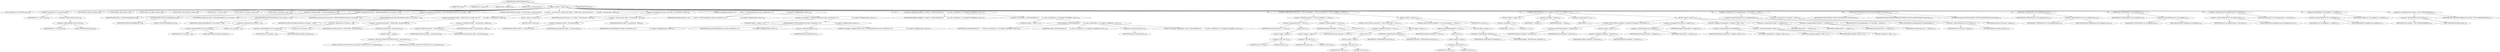 digraph "allocChoppedUpStripArrays" {  
"96861" [label = <(METHOD,allocChoppedUpStripArrays)<SUB>7077</SUB>> ]
"96862" [label = <(PARAM,TIFF *tif)<SUB>7077</SUB>> ]
"96863" [label = <(PARAM,uint32_t nstrips)<SUB>7077</SUB>> ]
"96864" [label = <(PARAM,uint64_t stripbytes)<SUB>7078</SUB>> ]
"96865" [label = <(PARAM,uint32_t rowsperstrip)<SUB>7079</SUB>> ]
"96866" [label = <(BLOCK,&lt;empty&gt;,&lt;empty&gt;)<SUB>7080</SUB>> ]
"96867" [label = <(LOCAL,TIFFDirectory* td: TIFFDirectory)<SUB>7081</SUB>> ]
"96868" [label = <(&lt;operator&gt;.assignment,*td = &amp;tif-&gt;tif_dir)<SUB>7081</SUB>> ]
"96869" [label = <(IDENTIFIER,td,*td = &amp;tif-&gt;tif_dir)<SUB>7081</SUB>> ]
"96870" [label = <(&lt;operator&gt;.addressOf,&amp;tif-&gt;tif_dir)<SUB>7081</SUB>> ]
"96871" [label = <(&lt;operator&gt;.indirectFieldAccess,tif-&gt;tif_dir)<SUB>7081</SUB>> ]
"96872" [label = <(IDENTIFIER,tif,*td = &amp;tif-&gt;tif_dir)<SUB>7081</SUB>> ]
"96873" [label = <(FIELD_IDENTIFIER,tif_dir,tif_dir)<SUB>7081</SUB>> ]
"96874" [label = <(LOCAL,uint64_t bytecount: uint64_t)<SUB>7082</SUB>> ]
"96875" [label = <(LOCAL,uint64_t offset: uint64_t)<SUB>7083</SUB>> ]
"96876" [label = <(LOCAL,uint64_t last_offset: uint64_t)<SUB>7084</SUB>> ]
"96877" [label = <(LOCAL,uint64_t last_bytecount: uint64_t)<SUB>7085</SUB>> ]
"96878" [label = <(LOCAL,uint32_t i: uint32_t)<SUB>7086</SUB>> ]
"96879" [label = <(LOCAL,uint64_t* newcounts: uint64_t)<SUB>7087</SUB>> ]
"96880" [label = <(LOCAL,uint64_t* newoffsets: uint64_t)<SUB>7088</SUB>> ]
"96881" [label = <(&lt;operator&gt;.assignment,offset = TIFFGetStrileOffset(tif, 0))<SUB>7090</SUB>> ]
"96882" [label = <(IDENTIFIER,offset,offset = TIFFGetStrileOffset(tif, 0))<SUB>7090</SUB>> ]
"96883" [label = <(TIFFGetStrileOffset,TIFFGetStrileOffset(tif, 0))<SUB>7090</SUB>> ]
"96884" [label = <(IDENTIFIER,tif,TIFFGetStrileOffset(tif, 0))<SUB>7090</SUB>> ]
"96885" [label = <(LITERAL,0,TIFFGetStrileOffset(tif, 0))<SUB>7090</SUB>> ]
"96886" [label = <(&lt;operator&gt;.assignment,last_offset = TIFFGetStrileOffset(tif, td-&gt;td_nstrips - 1))<SUB>7091</SUB>> ]
"96887" [label = <(IDENTIFIER,last_offset,last_offset = TIFFGetStrileOffset(tif, td-&gt;td_nstrips - 1))<SUB>7091</SUB>> ]
"96888" [label = <(TIFFGetStrileOffset,TIFFGetStrileOffset(tif, td-&gt;td_nstrips - 1))<SUB>7091</SUB>> ]
"96889" [label = <(IDENTIFIER,tif,TIFFGetStrileOffset(tif, td-&gt;td_nstrips - 1))<SUB>7091</SUB>> ]
"96890" [label = <(&lt;operator&gt;.subtraction,td-&gt;td_nstrips - 1)<SUB>7091</SUB>> ]
"96891" [label = <(&lt;operator&gt;.indirectFieldAccess,td-&gt;td_nstrips)<SUB>7091</SUB>> ]
"96892" [label = <(IDENTIFIER,td,td-&gt;td_nstrips - 1)<SUB>7091</SUB>> ]
"96893" [label = <(FIELD_IDENTIFIER,td_nstrips,td_nstrips)<SUB>7091</SUB>> ]
"96894" [label = <(LITERAL,1,td-&gt;td_nstrips - 1)<SUB>7091</SUB>> ]
"96895" [label = <(&lt;operator&gt;.assignment,last_bytecount = TIFFGetStrileByteCount(tif, td-&gt;td_nstrips - 1))<SUB>7092</SUB>> ]
"96896" [label = <(IDENTIFIER,last_bytecount,last_bytecount = TIFFGetStrileByteCount(tif, td-&gt;td_nstrips - 1))<SUB>7092</SUB>> ]
"96897" [label = <(TIFFGetStrileByteCount,TIFFGetStrileByteCount(tif, td-&gt;td_nstrips - 1))<SUB>7092</SUB>> ]
"96898" [label = <(IDENTIFIER,tif,TIFFGetStrileByteCount(tif, td-&gt;td_nstrips - 1))<SUB>7092</SUB>> ]
"96899" [label = <(&lt;operator&gt;.subtraction,td-&gt;td_nstrips - 1)<SUB>7092</SUB>> ]
"96900" [label = <(&lt;operator&gt;.indirectFieldAccess,td-&gt;td_nstrips)<SUB>7092</SUB>> ]
"96901" [label = <(IDENTIFIER,td,td-&gt;td_nstrips - 1)<SUB>7092</SUB>> ]
"96902" [label = <(FIELD_IDENTIFIER,td_nstrips,td_nstrips)<SUB>7092</SUB>> ]
"96903" [label = <(LITERAL,1,td-&gt;td_nstrips - 1)<SUB>7092</SUB>> ]
"96904" [label = <(CONTROL_STRUCTURE,if (last_offset &gt; UINT64_MAX - last_bytecount ||\012        last_offset + last_bytecount &lt; offset),if (last_offset &gt; UINT64_MAX - last_bytecount ||\012        last_offset + last_bytecount &lt; offset))<SUB>7093</SUB>> ]
"96905" [label = <(&lt;operator&gt;.logicalOr,last_offset &gt; UINT64_MAX - last_bytecount ||\012        last_offset + last_bytecount &lt; offset)<SUB>7093</SUB>> ]
"96906" [label = <(&lt;operator&gt;.greaterThan,last_offset &gt; UINT64_MAX - last_bytecount)<SUB>7093</SUB>> ]
"96907" [label = <(IDENTIFIER,last_offset,last_offset &gt; UINT64_MAX - last_bytecount)<SUB>7093</SUB>> ]
"96908" [label = <(UINT64_MAX,UINT64_MAX - last_bytecount)<SUB>7093</SUB>> ]
"96909" [label = <(BLOCK,&lt;empty&gt;,&lt;empty&gt;)> ]
"96910" [label = <(&lt;operator&gt;.subtraction,(18446744073709551615ULL) - last_bytecount)<SUB>7093</SUB>> ]
"96911" [label = <(LITERAL,18446744073709551615ULL,(18446744073709551615ULL) - last_bytecount)<SUB>7093</SUB>> ]
"96912" [label = <(IDENTIFIER,last_bytecount,(18446744073709551615ULL) - last_bytecount)<SUB>7093</SUB>> ]
"96913" [label = <(&lt;operator&gt;.lessThan,last_offset + last_bytecount &lt; offset)<SUB>7094</SUB>> ]
"96914" [label = <(&lt;operator&gt;.addition,last_offset + last_bytecount)<SUB>7094</SUB>> ]
"96915" [label = <(IDENTIFIER,last_offset,last_offset + last_bytecount)<SUB>7094</SUB>> ]
"96916" [label = <(IDENTIFIER,last_bytecount,last_offset + last_bytecount)<SUB>7094</SUB>> ]
"96917" [label = <(IDENTIFIER,offset,last_offset + last_bytecount &lt; offset)<SUB>7094</SUB>> ]
"96918" [label = <(BLOCK,&lt;empty&gt;,&lt;empty&gt;)<SUB>7095</SUB>> ]
"96919" [label = <(RETURN,return;,return;)<SUB>7096</SUB>> ]
"96920" [label = <(&lt;operator&gt;.assignment,bytecount = last_offset + last_bytecount - offset)<SUB>7098</SUB>> ]
"96921" [label = <(IDENTIFIER,bytecount,bytecount = last_offset + last_bytecount - offset)<SUB>7098</SUB>> ]
"96922" [label = <(&lt;operator&gt;.subtraction,last_offset + last_bytecount - offset)<SUB>7098</SUB>> ]
"96923" [label = <(&lt;operator&gt;.addition,last_offset + last_bytecount)<SUB>7098</SUB>> ]
"96924" [label = <(IDENTIFIER,last_offset,last_offset + last_bytecount)<SUB>7098</SUB>> ]
"96925" [label = <(IDENTIFIER,last_bytecount,last_offset + last_bytecount)<SUB>7098</SUB>> ]
"96926" [label = <(IDENTIFIER,offset,last_offset + last_bytecount - offset)<SUB>7098</SUB>> ]
"96927" [label = <(&lt;operator&gt;.assignment,newcounts =\012        (uint64_t *)_TIFFCheckMalloc(tif, nstrips, sizeof(uint64_t),\012                                     &quot;for chopped \&quot;StripByteCounts\&quot; array&quot;))<SUB>7100</SUB>> ]
"96928" [label = <(IDENTIFIER,newcounts,newcounts =\012        (uint64_t *)_TIFFCheckMalloc(tif, nstrips, sizeof(uint64_t),\012                                     &quot;for chopped \&quot;StripByteCounts\&quot; array&quot;))<SUB>7100</SUB>> ]
"96929" [label = <(&lt;operator&gt;.cast,(uint64_t *)_TIFFCheckMalloc(tif, nstrips, sizeof(uint64_t),\012                                     &quot;for chopped \&quot;StripByteCounts\&quot; array&quot;))<SUB>7101</SUB>> ]
"96930" [label = <(UNKNOWN,uint64_t *,uint64_t *)<SUB>7101</SUB>> ]
"96931" [label = <(_TIFFCheckMalloc,_TIFFCheckMalloc(tif, nstrips, sizeof(uint64_t),\012                                     &quot;for chopped \&quot;StripByteCounts\&quot; array&quot;))<SUB>7101</SUB>> ]
"96932" [label = <(IDENTIFIER,tif,_TIFFCheckMalloc(tif, nstrips, sizeof(uint64_t),\012                                     &quot;for chopped \&quot;StripByteCounts\&quot; array&quot;))<SUB>7101</SUB>> ]
"96933" [label = <(IDENTIFIER,nstrips,_TIFFCheckMalloc(tif, nstrips, sizeof(uint64_t),\012                                     &quot;for chopped \&quot;StripByteCounts\&quot; array&quot;))<SUB>7101</SUB>> ]
"96934" [label = <(&lt;operator&gt;.sizeOf,sizeof(uint64_t))<SUB>7101</SUB>> ]
"96935" [label = <(IDENTIFIER,uint64_t,sizeof(uint64_t))<SUB>7101</SUB>> ]
"96936" [label = <(LITERAL,&quot;for chopped \&quot;StripByteCounts\&quot; array&quot;,_TIFFCheckMalloc(tif, nstrips, sizeof(uint64_t),\012                                     &quot;for chopped \&quot;StripByteCounts\&quot; array&quot;))<SUB>7102</SUB>> ]
"96937" [label = <(&lt;operator&gt;.assignment,newoffsets = (uint64_t *)_TIFFCheckMalloc(\012        tif, nstrips, sizeof(uint64_t), &quot;for chopped \&quot;StripOffsets\&quot; array&quot;))<SUB>7103</SUB>> ]
"96938" [label = <(IDENTIFIER,newoffsets,newoffsets = (uint64_t *)_TIFFCheckMalloc(\012        tif, nstrips, sizeof(uint64_t), &quot;for chopped \&quot;StripOffsets\&quot; array&quot;))<SUB>7103</SUB>> ]
"96939" [label = <(&lt;operator&gt;.cast,(uint64_t *)_TIFFCheckMalloc(\012        tif, nstrips, sizeof(uint64_t), &quot;for chopped \&quot;StripOffsets\&quot; array&quot;))<SUB>7103</SUB>> ]
"96940" [label = <(UNKNOWN,uint64_t *,uint64_t *)<SUB>7103</SUB>> ]
"96941" [label = <(_TIFFCheckMalloc,_TIFFCheckMalloc(\012        tif, nstrips, sizeof(uint64_t), &quot;for chopped \&quot;StripOffsets\&quot; array&quot;))<SUB>7103</SUB>> ]
"96942" [label = <(IDENTIFIER,tif,_TIFFCheckMalloc(\012        tif, nstrips, sizeof(uint64_t), &quot;for chopped \&quot;StripOffsets\&quot; array&quot;))<SUB>7104</SUB>> ]
"96943" [label = <(IDENTIFIER,nstrips,_TIFFCheckMalloc(\012        tif, nstrips, sizeof(uint64_t), &quot;for chopped \&quot;StripOffsets\&quot; array&quot;))<SUB>7104</SUB>> ]
"96944" [label = <(&lt;operator&gt;.sizeOf,sizeof(uint64_t))<SUB>7104</SUB>> ]
"96945" [label = <(IDENTIFIER,uint64_t,sizeof(uint64_t))<SUB>7104</SUB>> ]
"96946" [label = <(LITERAL,&quot;for chopped \&quot;StripOffsets\&quot; array&quot;,_TIFFCheckMalloc(\012        tif, nstrips, sizeof(uint64_t), &quot;for chopped \&quot;StripOffsets\&quot; array&quot;))<SUB>7104</SUB>> ]
"96947" [label = <(CONTROL_STRUCTURE,if (newcounts == NULL || newoffsets == NULL),if (newcounts == NULL || newoffsets == NULL))<SUB>7105</SUB>> ]
"96948" [label = <(&lt;operator&gt;.logicalOr,newcounts == NULL || newoffsets == NULL)<SUB>7105</SUB>> ]
"96949" [label = <(&lt;operator&gt;.equals,newcounts == NULL)<SUB>7105</SUB>> ]
"96950" [label = <(IDENTIFIER,newcounts,newcounts == NULL)<SUB>7105</SUB>> ]
"96951" [label = <(NULL,NULL)<SUB>7105</SUB>> ]
"96952" [label = <(BLOCK,&lt;empty&gt;,&lt;empty&gt;)> ]
"96953" [label = <(&lt;operator&gt;.cast,(void *)0)<SUB>7105</SUB>> ]
"96954" [label = <(UNKNOWN,void *,void *)<SUB>7105</SUB>> ]
"96955" [label = <(LITERAL,0,(void *)0)<SUB>7105</SUB>> ]
"96956" [label = <(&lt;operator&gt;.equals,newoffsets == NULL)<SUB>7105</SUB>> ]
"96957" [label = <(IDENTIFIER,newoffsets,newoffsets == NULL)<SUB>7105</SUB>> ]
"96958" [label = <(NULL,NULL)<SUB>7105</SUB>> ]
"96959" [label = <(BLOCK,&lt;empty&gt;,&lt;empty&gt;)> ]
"96960" [label = <(&lt;operator&gt;.cast,(void *)0)<SUB>7105</SUB>> ]
"96961" [label = <(UNKNOWN,void *,void *)<SUB>7105</SUB>> ]
"96962" [label = <(LITERAL,0,(void *)0)<SUB>7105</SUB>> ]
"96963" [label = <(BLOCK,&lt;empty&gt;,&lt;empty&gt;)<SUB>7106</SUB>> ]
"96964" [label = <(CONTROL_STRUCTURE,if (newcounts != NULL),if (newcounts != NULL))<SUB>7111</SUB>> ]
"96965" [label = <(&lt;operator&gt;.notEquals,newcounts != NULL)<SUB>7111</SUB>> ]
"96966" [label = <(IDENTIFIER,newcounts,newcounts != NULL)<SUB>7111</SUB>> ]
"96967" [label = <(NULL,NULL)<SUB>7111</SUB>> ]
"96968" [label = <(BLOCK,&lt;empty&gt;,&lt;empty&gt;)> ]
"96969" [label = <(&lt;operator&gt;.cast,(void *)0)<SUB>7111</SUB>> ]
"96970" [label = <(UNKNOWN,void *,void *)<SUB>7111</SUB>> ]
"96971" [label = <(LITERAL,0,(void *)0)<SUB>7111</SUB>> ]
"96972" [label = <(BLOCK,&lt;empty&gt;,&lt;empty&gt;)<SUB>7112</SUB>> ]
"96973" [label = <(_TIFFfreeExt,_TIFFfreeExt(tif, newcounts))<SUB>7112</SUB>> ]
"96974" [label = <(IDENTIFIER,tif,_TIFFfreeExt(tif, newcounts))<SUB>7112</SUB>> ]
"96975" [label = <(IDENTIFIER,newcounts,_TIFFfreeExt(tif, newcounts))<SUB>7112</SUB>> ]
"96976" [label = <(CONTROL_STRUCTURE,if (newoffsets != NULL),if (newoffsets != NULL))<SUB>7113</SUB>> ]
"96977" [label = <(&lt;operator&gt;.notEquals,newoffsets != NULL)<SUB>7113</SUB>> ]
"96978" [label = <(IDENTIFIER,newoffsets,newoffsets != NULL)<SUB>7113</SUB>> ]
"96979" [label = <(NULL,NULL)<SUB>7113</SUB>> ]
"96980" [label = <(BLOCK,&lt;empty&gt;,&lt;empty&gt;)> ]
"96981" [label = <(&lt;operator&gt;.cast,(void *)0)<SUB>7113</SUB>> ]
"96982" [label = <(UNKNOWN,void *,void *)<SUB>7113</SUB>> ]
"96983" [label = <(LITERAL,0,(void *)0)<SUB>7113</SUB>> ]
"96984" [label = <(BLOCK,&lt;empty&gt;,&lt;empty&gt;)<SUB>7114</SUB>> ]
"96985" [label = <(_TIFFfreeExt,_TIFFfreeExt(tif, newoffsets))<SUB>7114</SUB>> ]
"96986" [label = <(IDENTIFIER,tif,_TIFFfreeExt(tif, newoffsets))<SUB>7114</SUB>> ]
"96987" [label = <(IDENTIFIER,newoffsets,_TIFFfreeExt(tif, newoffsets))<SUB>7114</SUB>> ]
"96988" [label = <(RETURN,return;,return;)<SUB>7115</SUB>> ]
"96989" [label = <(CONTROL_STRUCTURE,for (i = 0;i &lt; nstrips;i++),for (i = 0;i &lt; nstrips;i++))<SUB>7122</SUB>> ]
"96990" [label = <(BLOCK,&lt;empty&gt;,&lt;empty&gt;)<SUB>7122</SUB>> ]
"96991" [label = <(&lt;operator&gt;.assignment,i = 0)<SUB>7122</SUB>> ]
"96992" [label = <(IDENTIFIER,i,i = 0)<SUB>7122</SUB>> ]
"96993" [label = <(LITERAL,0,i = 0)<SUB>7122</SUB>> ]
"96994" [label = <(&lt;operator&gt;.lessThan,i &lt; nstrips)<SUB>7122</SUB>> ]
"96995" [label = <(IDENTIFIER,i,i &lt; nstrips)<SUB>7122</SUB>> ]
"96996" [label = <(IDENTIFIER,nstrips,i &lt; nstrips)<SUB>7122</SUB>> ]
"96997" [label = <(&lt;operator&gt;.postIncrement,i++)<SUB>7122</SUB>> ]
"96998" [label = <(IDENTIFIER,i,i++)<SUB>7122</SUB>> ]
"96999" [label = <(BLOCK,&lt;empty&gt;,&lt;empty&gt;)<SUB>7123</SUB>> ]
"97000" [label = <(CONTROL_STRUCTURE,if (stripbytes &gt; bytecount),if (stripbytes &gt; bytecount))<SUB>7124</SUB>> ]
"97001" [label = <(&lt;operator&gt;.greaterThan,stripbytes &gt; bytecount)<SUB>7124</SUB>> ]
"97002" [label = <(IDENTIFIER,stripbytes,stripbytes &gt; bytecount)<SUB>7124</SUB>> ]
"97003" [label = <(IDENTIFIER,bytecount,stripbytes &gt; bytecount)<SUB>7124</SUB>> ]
"97004" [label = <(BLOCK,&lt;empty&gt;,&lt;empty&gt;)<SUB>7125</SUB>> ]
"97005" [label = <(&lt;operator&gt;.assignment,stripbytes = bytecount)<SUB>7125</SUB>> ]
"97006" [label = <(IDENTIFIER,stripbytes,stripbytes = bytecount)<SUB>7125</SUB>> ]
"97007" [label = <(IDENTIFIER,bytecount,stripbytes = bytecount)<SUB>7125</SUB>> ]
"97008" [label = <(&lt;operator&gt;.assignment,newcounts[i] = stripbytes)<SUB>7126</SUB>> ]
"97009" [label = <(&lt;operator&gt;.indirectIndexAccess,newcounts[i])<SUB>7126</SUB>> ]
"97010" [label = <(IDENTIFIER,newcounts,newcounts[i] = stripbytes)<SUB>7126</SUB>> ]
"97011" [label = <(IDENTIFIER,i,newcounts[i] = stripbytes)<SUB>7126</SUB>> ]
"97012" [label = <(IDENTIFIER,stripbytes,newcounts[i] = stripbytes)<SUB>7126</SUB>> ]
"97013" [label = <(&lt;operator&gt;.assignment,newoffsets[i] = stripbytes ? offset : 0)<SUB>7127</SUB>> ]
"97014" [label = <(&lt;operator&gt;.indirectIndexAccess,newoffsets[i])<SUB>7127</SUB>> ]
"97015" [label = <(IDENTIFIER,newoffsets,newoffsets[i] = stripbytes ? offset : 0)<SUB>7127</SUB>> ]
"97016" [label = <(IDENTIFIER,i,newoffsets[i] = stripbytes ? offset : 0)<SUB>7127</SUB>> ]
"97017" [label = <(&lt;operator&gt;.conditional,stripbytes ? offset : 0)<SUB>7127</SUB>> ]
"97018" [label = <(IDENTIFIER,stripbytes,stripbytes ? offset : 0)<SUB>7127</SUB>> ]
"97019" [label = <(IDENTIFIER,offset,stripbytes ? offset : 0)<SUB>7127</SUB>> ]
"97020" [label = <(LITERAL,0,stripbytes ? offset : 0)<SUB>7127</SUB>> ]
"97021" [label = <(&lt;operator&gt;.assignmentPlus,offset += stripbytes)<SUB>7128</SUB>> ]
"97022" [label = <(IDENTIFIER,offset,offset += stripbytes)<SUB>7128</SUB>> ]
"97023" [label = <(IDENTIFIER,stripbytes,offset += stripbytes)<SUB>7128</SUB>> ]
"97024" [label = <(&lt;operator&gt;.assignmentMinus,bytecount -= stripbytes)<SUB>7129</SUB>> ]
"97025" [label = <(IDENTIFIER,bytecount,bytecount -= stripbytes)<SUB>7129</SUB>> ]
"97026" [label = <(IDENTIFIER,stripbytes,bytecount -= stripbytes)<SUB>7129</SUB>> ]
"97027" [label = <(&lt;operator&gt;.assignment,td-&gt;td_stripsperimage = td-&gt;td_nstrips = nstrips)<SUB>7135</SUB>> ]
"97028" [label = <(&lt;operator&gt;.indirectFieldAccess,td-&gt;td_stripsperimage)<SUB>7135</SUB>> ]
"97029" [label = <(IDENTIFIER,td,td-&gt;td_stripsperimage = td-&gt;td_nstrips = nstrips)<SUB>7135</SUB>> ]
"97030" [label = <(FIELD_IDENTIFIER,td_stripsperimage,td_stripsperimage)<SUB>7135</SUB>> ]
"97031" [label = <(&lt;operator&gt;.assignment,td-&gt;td_nstrips = nstrips)<SUB>7135</SUB>> ]
"97032" [label = <(&lt;operator&gt;.indirectFieldAccess,td-&gt;td_nstrips)<SUB>7135</SUB>> ]
"97033" [label = <(IDENTIFIER,td,td-&gt;td_nstrips = nstrips)<SUB>7135</SUB>> ]
"97034" [label = <(FIELD_IDENTIFIER,td_nstrips,td_nstrips)<SUB>7135</SUB>> ]
"97035" [label = <(IDENTIFIER,nstrips,td-&gt;td_nstrips = nstrips)<SUB>7135</SUB>> ]
"97036" [label = <(TIFFSetField,TIFFSetField(tif, TIFFTAG_ROWSPERSTRIP, rowsperstrip))<SUB>7136</SUB>> ]
"97037" [label = <(IDENTIFIER,tif,TIFFSetField(tif, TIFFTAG_ROWSPERSTRIP, rowsperstrip))<SUB>7136</SUB>> ]
"97038" [label = <(IDENTIFIER,TIFFTAG_ROWSPERSTRIP,TIFFSetField(tif, TIFFTAG_ROWSPERSTRIP, rowsperstrip))<SUB>7136</SUB>> ]
"97039" [label = <(IDENTIFIER,rowsperstrip,TIFFSetField(tif, TIFFTAG_ROWSPERSTRIP, rowsperstrip))<SUB>7136</SUB>> ]
"97040" [label = <(_TIFFfreeExt,_TIFFfreeExt(tif, td-&gt;td_stripbytecount_p))<SUB>7138</SUB>> ]
"97041" [label = <(IDENTIFIER,tif,_TIFFfreeExt(tif, td-&gt;td_stripbytecount_p))<SUB>7138</SUB>> ]
"97042" [label = <(&lt;operator&gt;.indirectFieldAccess,td-&gt;td_stripbytecount_p)<SUB>7138</SUB>> ]
"97043" [label = <(IDENTIFIER,td,_TIFFfreeExt(tif, td-&gt;td_stripbytecount_p))<SUB>7138</SUB>> ]
"97044" [label = <(FIELD_IDENTIFIER,td_stripbytecount_p,td_stripbytecount_p)<SUB>7138</SUB>> ]
"97045" [label = <(_TIFFfreeExt,_TIFFfreeExt(tif, td-&gt;td_stripoffset_p))<SUB>7139</SUB>> ]
"97046" [label = <(IDENTIFIER,tif,_TIFFfreeExt(tif, td-&gt;td_stripoffset_p))<SUB>7139</SUB>> ]
"97047" [label = <(&lt;operator&gt;.indirectFieldAccess,td-&gt;td_stripoffset_p)<SUB>7139</SUB>> ]
"97048" [label = <(IDENTIFIER,td,_TIFFfreeExt(tif, td-&gt;td_stripoffset_p))<SUB>7139</SUB>> ]
"97049" [label = <(FIELD_IDENTIFIER,td_stripoffset_p,td_stripoffset_p)<SUB>7139</SUB>> ]
"97050" [label = <(&lt;operator&gt;.assignment,td-&gt;td_stripbytecount_p = newcounts)<SUB>7140</SUB>> ]
"97051" [label = <(&lt;operator&gt;.indirectFieldAccess,td-&gt;td_stripbytecount_p)<SUB>7140</SUB>> ]
"97052" [label = <(IDENTIFIER,td,td-&gt;td_stripbytecount_p = newcounts)<SUB>7140</SUB>> ]
"97053" [label = <(FIELD_IDENTIFIER,td_stripbytecount_p,td_stripbytecount_p)<SUB>7140</SUB>> ]
"97054" [label = <(IDENTIFIER,newcounts,td-&gt;td_stripbytecount_p = newcounts)<SUB>7140</SUB>> ]
"97055" [label = <(&lt;operator&gt;.assignment,td-&gt;td_stripoffset_p = newoffsets)<SUB>7141</SUB>> ]
"97056" [label = <(&lt;operator&gt;.indirectFieldAccess,td-&gt;td_stripoffset_p)<SUB>7141</SUB>> ]
"97057" [label = <(IDENTIFIER,td,td-&gt;td_stripoffset_p = newoffsets)<SUB>7141</SUB>> ]
"97058" [label = <(FIELD_IDENTIFIER,td_stripoffset_p,td_stripoffset_p)<SUB>7141</SUB>> ]
"97059" [label = <(IDENTIFIER,newoffsets,td-&gt;td_stripoffset_p = newoffsets)<SUB>7141</SUB>> ]
"97060" [label = <(&lt;operators&gt;.assignmentOr,tif-&gt;tif_flags |= TIFF_CHOPPEDUPARRAYS)<SUB>7145</SUB>> ]
"97061" [label = <(&lt;operator&gt;.indirectFieldAccess,tif-&gt;tif_flags)<SUB>7145</SUB>> ]
"97062" [label = <(IDENTIFIER,tif,tif-&gt;tif_flags |= TIFF_CHOPPEDUPARRAYS)<SUB>7145</SUB>> ]
"97063" [label = <(FIELD_IDENTIFIER,tif_flags,tif_flags)<SUB>7145</SUB>> ]
"97064" [label = <(IDENTIFIER,TIFF_CHOPPEDUPARRAYS,tif-&gt;tif_flags |= TIFF_CHOPPEDUPARRAYS)<SUB>7145</SUB>> ]
"97065" [label = <(METHOD_RETURN,void)<SUB>7077</SUB>> ]
  "96861" -> "96862" 
  "96861" -> "96863" 
  "96861" -> "96864" 
  "96861" -> "96865" 
  "96861" -> "96866" 
  "96861" -> "97065" 
  "96866" -> "96867" 
  "96866" -> "96868" 
  "96866" -> "96874" 
  "96866" -> "96875" 
  "96866" -> "96876" 
  "96866" -> "96877" 
  "96866" -> "96878" 
  "96866" -> "96879" 
  "96866" -> "96880" 
  "96866" -> "96881" 
  "96866" -> "96886" 
  "96866" -> "96895" 
  "96866" -> "96904" 
  "96866" -> "96920" 
  "96866" -> "96927" 
  "96866" -> "96937" 
  "96866" -> "96947" 
  "96866" -> "96989" 
  "96866" -> "97027" 
  "96866" -> "97036" 
  "96866" -> "97040" 
  "96866" -> "97045" 
  "96866" -> "97050" 
  "96866" -> "97055" 
  "96866" -> "97060" 
  "96868" -> "96869" 
  "96868" -> "96870" 
  "96870" -> "96871" 
  "96871" -> "96872" 
  "96871" -> "96873" 
  "96881" -> "96882" 
  "96881" -> "96883" 
  "96883" -> "96884" 
  "96883" -> "96885" 
  "96886" -> "96887" 
  "96886" -> "96888" 
  "96888" -> "96889" 
  "96888" -> "96890" 
  "96890" -> "96891" 
  "96890" -> "96894" 
  "96891" -> "96892" 
  "96891" -> "96893" 
  "96895" -> "96896" 
  "96895" -> "96897" 
  "96897" -> "96898" 
  "96897" -> "96899" 
  "96899" -> "96900" 
  "96899" -> "96903" 
  "96900" -> "96901" 
  "96900" -> "96902" 
  "96904" -> "96905" 
  "96904" -> "96918" 
  "96905" -> "96906" 
  "96905" -> "96913" 
  "96906" -> "96907" 
  "96906" -> "96908" 
  "96908" -> "96909" 
  "96909" -> "96910" 
  "96910" -> "96911" 
  "96910" -> "96912" 
  "96913" -> "96914" 
  "96913" -> "96917" 
  "96914" -> "96915" 
  "96914" -> "96916" 
  "96918" -> "96919" 
  "96920" -> "96921" 
  "96920" -> "96922" 
  "96922" -> "96923" 
  "96922" -> "96926" 
  "96923" -> "96924" 
  "96923" -> "96925" 
  "96927" -> "96928" 
  "96927" -> "96929" 
  "96929" -> "96930" 
  "96929" -> "96931" 
  "96931" -> "96932" 
  "96931" -> "96933" 
  "96931" -> "96934" 
  "96931" -> "96936" 
  "96934" -> "96935" 
  "96937" -> "96938" 
  "96937" -> "96939" 
  "96939" -> "96940" 
  "96939" -> "96941" 
  "96941" -> "96942" 
  "96941" -> "96943" 
  "96941" -> "96944" 
  "96941" -> "96946" 
  "96944" -> "96945" 
  "96947" -> "96948" 
  "96947" -> "96963" 
  "96948" -> "96949" 
  "96948" -> "96956" 
  "96949" -> "96950" 
  "96949" -> "96951" 
  "96951" -> "96952" 
  "96952" -> "96953" 
  "96953" -> "96954" 
  "96953" -> "96955" 
  "96956" -> "96957" 
  "96956" -> "96958" 
  "96958" -> "96959" 
  "96959" -> "96960" 
  "96960" -> "96961" 
  "96960" -> "96962" 
  "96963" -> "96964" 
  "96963" -> "96976" 
  "96963" -> "96988" 
  "96964" -> "96965" 
  "96964" -> "96972" 
  "96965" -> "96966" 
  "96965" -> "96967" 
  "96967" -> "96968" 
  "96968" -> "96969" 
  "96969" -> "96970" 
  "96969" -> "96971" 
  "96972" -> "96973" 
  "96973" -> "96974" 
  "96973" -> "96975" 
  "96976" -> "96977" 
  "96976" -> "96984" 
  "96977" -> "96978" 
  "96977" -> "96979" 
  "96979" -> "96980" 
  "96980" -> "96981" 
  "96981" -> "96982" 
  "96981" -> "96983" 
  "96984" -> "96985" 
  "96985" -> "96986" 
  "96985" -> "96987" 
  "96989" -> "96990" 
  "96989" -> "96994" 
  "96989" -> "96997" 
  "96989" -> "96999" 
  "96990" -> "96991" 
  "96991" -> "96992" 
  "96991" -> "96993" 
  "96994" -> "96995" 
  "96994" -> "96996" 
  "96997" -> "96998" 
  "96999" -> "97000" 
  "96999" -> "97008" 
  "96999" -> "97013" 
  "96999" -> "97021" 
  "96999" -> "97024" 
  "97000" -> "97001" 
  "97000" -> "97004" 
  "97001" -> "97002" 
  "97001" -> "97003" 
  "97004" -> "97005" 
  "97005" -> "97006" 
  "97005" -> "97007" 
  "97008" -> "97009" 
  "97008" -> "97012" 
  "97009" -> "97010" 
  "97009" -> "97011" 
  "97013" -> "97014" 
  "97013" -> "97017" 
  "97014" -> "97015" 
  "97014" -> "97016" 
  "97017" -> "97018" 
  "97017" -> "97019" 
  "97017" -> "97020" 
  "97021" -> "97022" 
  "97021" -> "97023" 
  "97024" -> "97025" 
  "97024" -> "97026" 
  "97027" -> "97028" 
  "97027" -> "97031" 
  "97028" -> "97029" 
  "97028" -> "97030" 
  "97031" -> "97032" 
  "97031" -> "97035" 
  "97032" -> "97033" 
  "97032" -> "97034" 
  "97036" -> "97037" 
  "97036" -> "97038" 
  "97036" -> "97039" 
  "97040" -> "97041" 
  "97040" -> "97042" 
  "97042" -> "97043" 
  "97042" -> "97044" 
  "97045" -> "97046" 
  "97045" -> "97047" 
  "97047" -> "97048" 
  "97047" -> "97049" 
  "97050" -> "97051" 
  "97050" -> "97054" 
  "97051" -> "97052" 
  "97051" -> "97053" 
  "97055" -> "97056" 
  "97055" -> "97059" 
  "97056" -> "97057" 
  "97056" -> "97058" 
  "97060" -> "97061" 
  "97060" -> "97064" 
  "97061" -> "97062" 
  "97061" -> "97063" 
}
